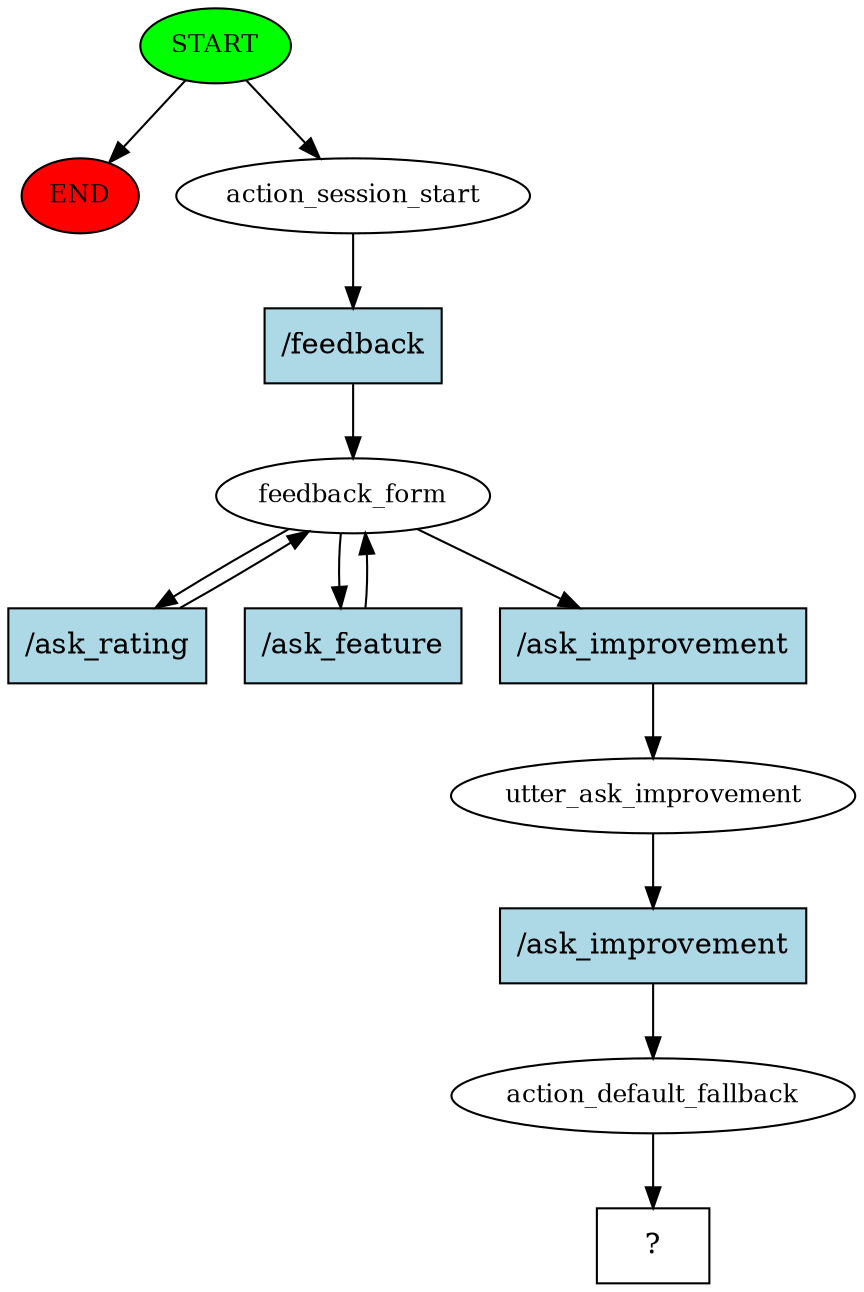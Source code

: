digraph  {
0 [class="start active", fillcolor=green, fontsize=12, label=START, style=filled];
"-1" [class=end, fillcolor=red, fontsize=12, label=END, style=filled];
1 [class=active, fontsize=12, label=action_session_start];
2 [class=active, fontsize=12, label=feedback_form];
5 [class=active, fontsize=12, label=utter_ask_improvement];
6 [class=active, fontsize=12, label=action_default_fallback];
7 [class="intent dashed active", label="  ?  ", shape=rect];
8 [class="intent active", fillcolor=lightblue, label="/feedback", shape=rect, style=filled];
9 [class="intent active", fillcolor=lightblue, label="/ask_rating", shape=rect, style=filled];
10 [class="intent active", fillcolor=lightblue, label="/ask_feature", shape=rect, style=filled];
11 [class="intent active", fillcolor=lightblue, label="/ask_improvement", shape=rect, style=filled];
12 [class="intent active", fillcolor=lightblue, label="/ask_improvement", shape=rect, style=filled];
0 -> "-1"  [class="", key=NONE, label=""];
0 -> 1  [class=active, key=NONE, label=""];
1 -> 8  [class=active, key=0];
2 -> 9  [class=active, key=0];
2 -> 10  [class=active, key=0];
2 -> 11  [class=active, key=0];
5 -> 12  [class=active, key=0];
6 -> 7  [class=active, key=NONE, label=""];
8 -> 2  [class=active, key=0];
9 -> 2  [class=active, key=0];
10 -> 2  [class=active, key=0];
11 -> 5  [class=active, key=0];
12 -> 6  [class=active, key=0];
}
